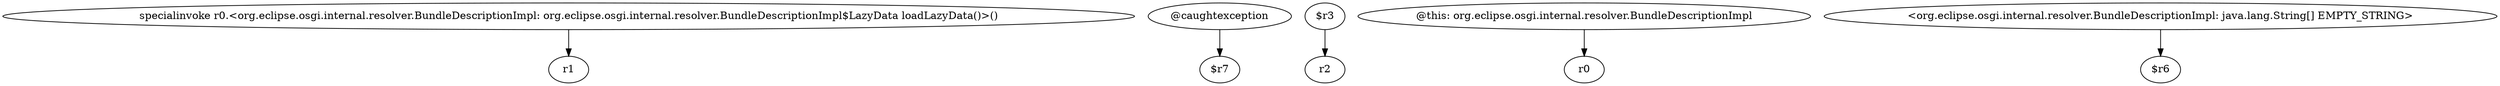 digraph g {
0[label="specialinvoke r0.<org.eclipse.osgi.internal.resolver.BundleDescriptionImpl: org.eclipse.osgi.internal.resolver.BundleDescriptionImpl$LazyData loadLazyData()>()"]
1[label="r1"]
0->1[label=""]
2[label="@caughtexception"]
3[label="$r7"]
2->3[label=""]
4[label="$r3"]
5[label="r2"]
4->5[label=""]
6[label="@this: org.eclipse.osgi.internal.resolver.BundleDescriptionImpl"]
7[label="r0"]
6->7[label=""]
8[label="<org.eclipse.osgi.internal.resolver.BundleDescriptionImpl: java.lang.String[] EMPTY_STRING>"]
9[label="$r6"]
8->9[label=""]
}